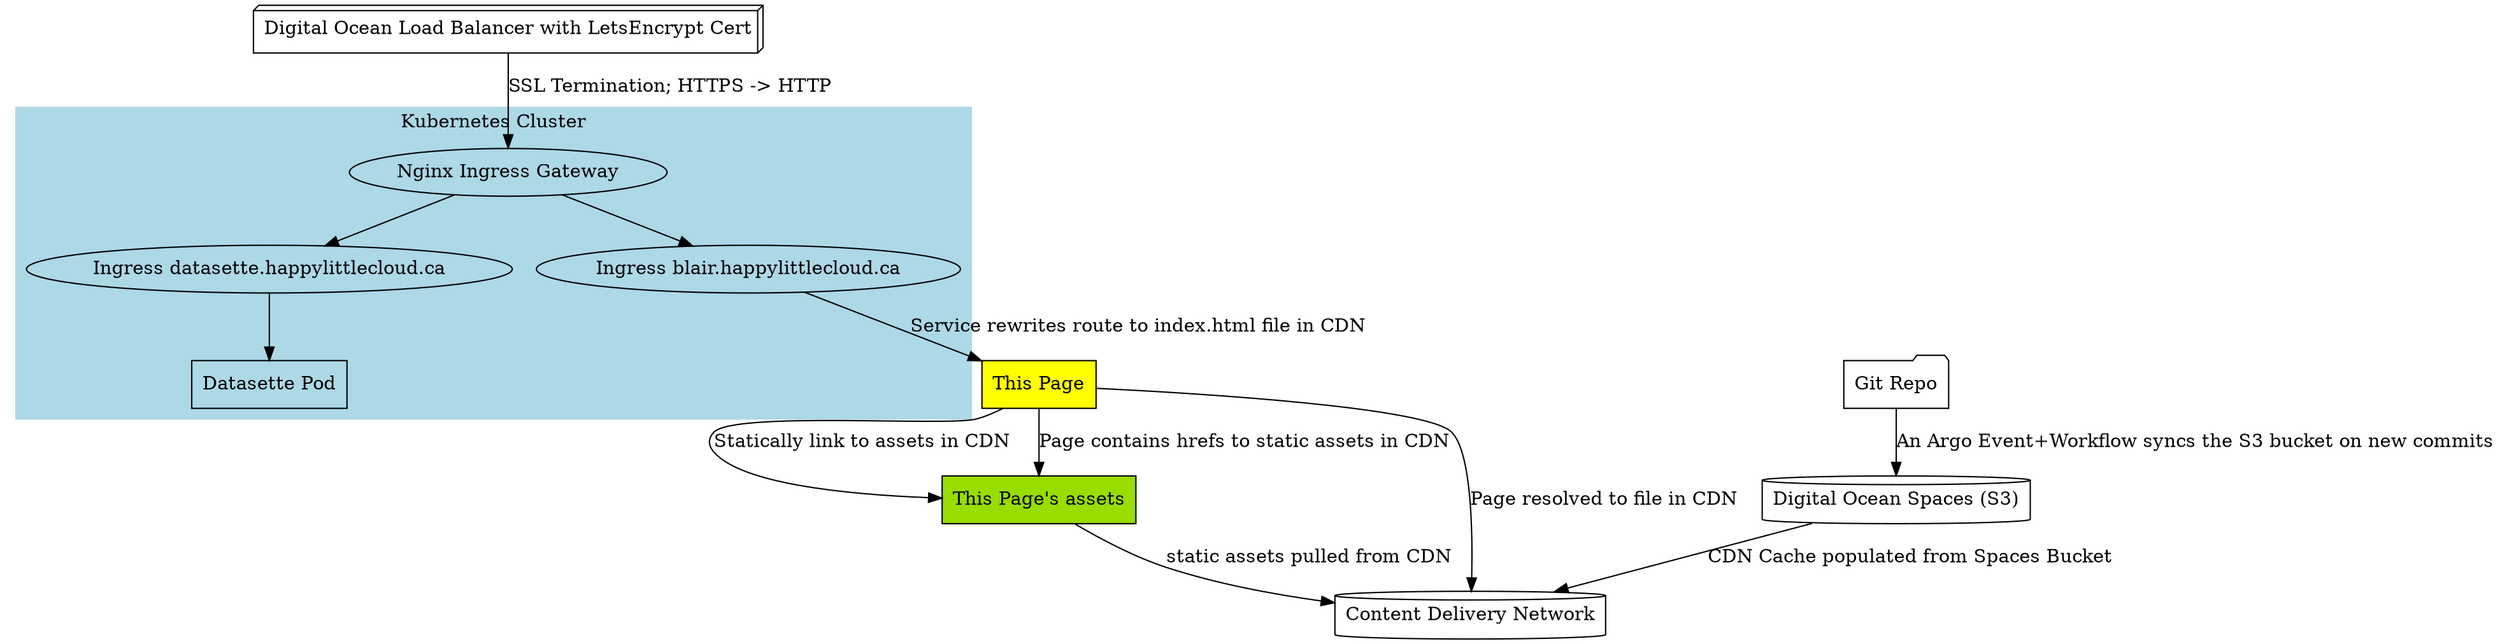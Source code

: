 digraph "cluster" {
    LB [label="Digital Ocean Load Balancer with LetsEncrypt Cert",shape=box3d]

	subgraph cluster {
		style=filled;
		color=lightblue;
		label = "Kubernetes Cluster";

    	    NGINX [label="Nginx Ingress Gateway"]

	    subgraph web_system {
	    	style=filled;
	    	color=lightgrey;

    	    	Blair [label="Ingress blair.happylittlecloud.ca"]
    	    	DatasetteSvc [label="Ingress datasette.happylittlecloud.ca"]
    	    	DatasettePod [label="Datasette Pod", shape=box]

	    	label = "web-system Namespace";
	    }

    }

    	LB -> NGINX [label="SSL Termination; HTTPS -> HTTP"]

	NGINX -> DatasetteSvc -> DatasettePod
	NGINX -> Blair

	Blair -> Page [label="Service rewrites route to index.html file in CDN"]
	Page -> Assets [label="Statically link to assets in CDN"]

    Page [label="This Page", fillcolor="yellow", shape=box, style=filled]
    Assets [label="This Page's assets", fillcolor="#99dd00", shape=box, style=filled]
    CDN [label="Content Delivery Network", shape=cylinder]
    S3 [label="Digital Ocean Spaces (S3)", shape=cylinder]
    GIT [label="Git Repo", shape=folder]

    Page -> CDN [label="Page resolved to file in CDN"]
    Page -> Assets [label="Page contains hrefs to static assets in CDN"]
    Assets -> CDN [label="static assets pulled from CDN"]

    S3 -> CDN [label="CDN Cache populated from Spaces Bucket"]

    GIT -> S3 [label="An Argo Event+Workflow syncs the S3 bucket on new commits"]
	
}
